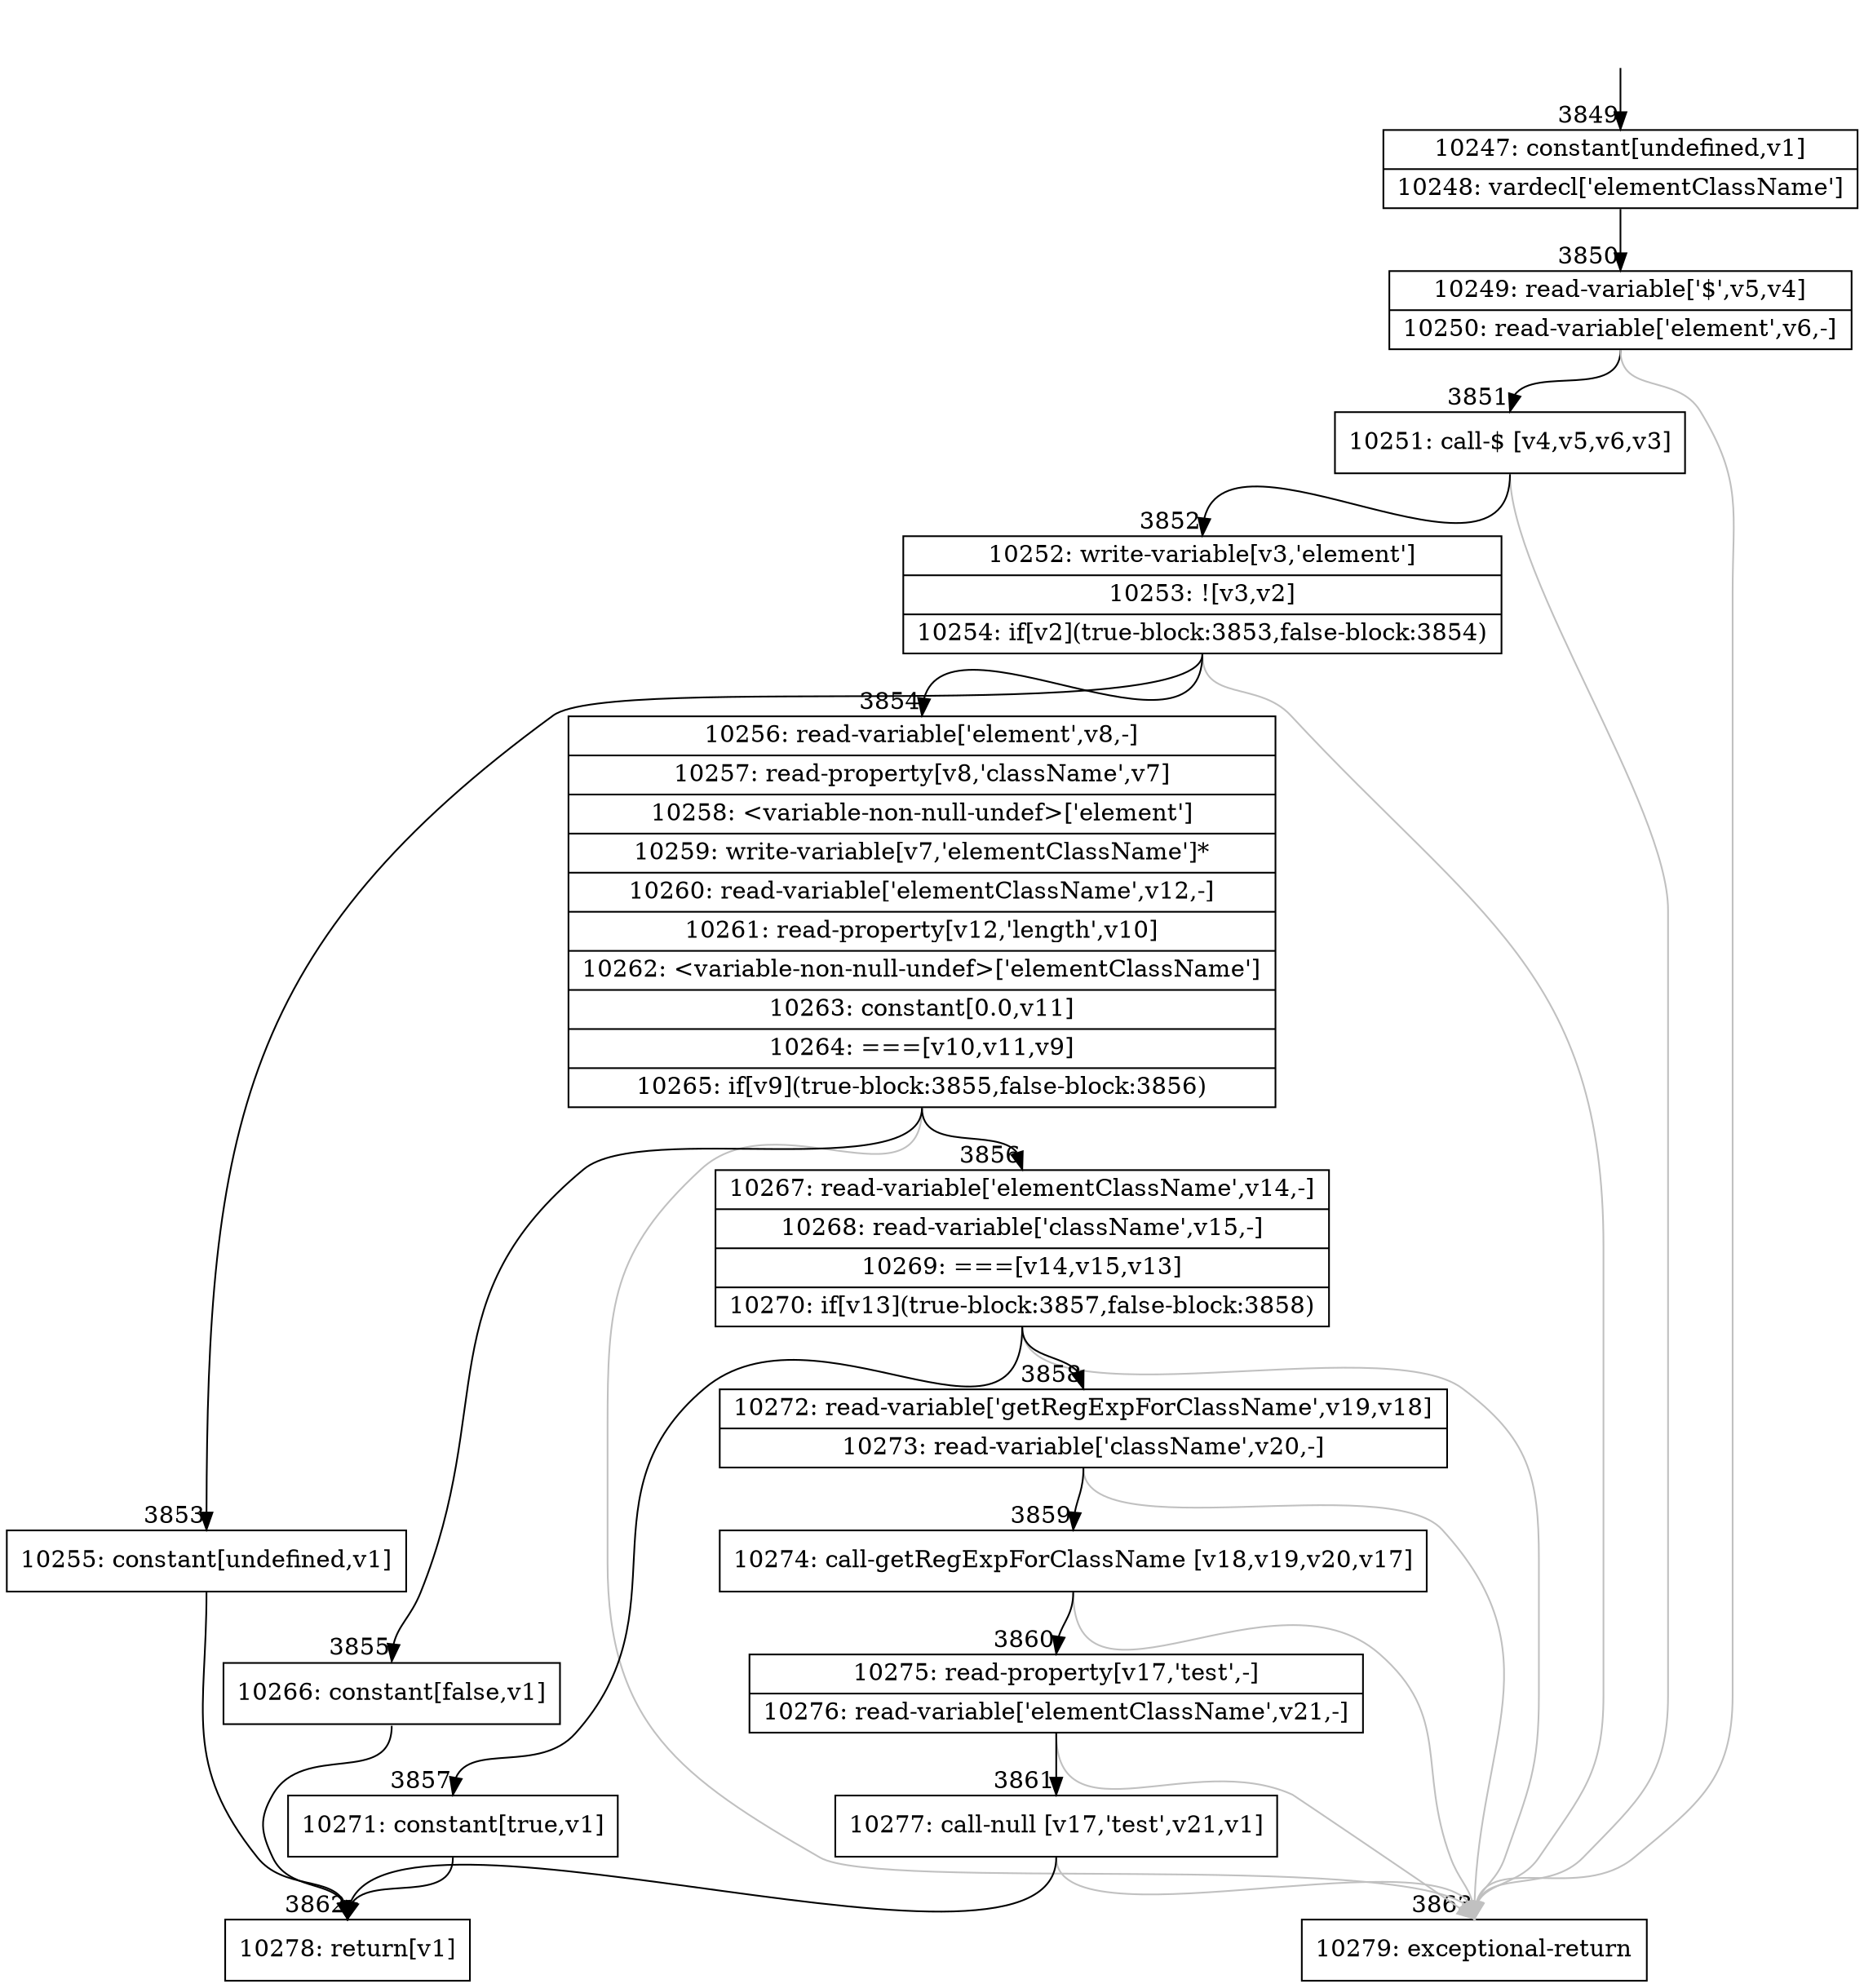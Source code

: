 digraph {
rankdir="TD"
BB_entry325[shape=none,label=""];
BB_entry325 -> BB3849 [tailport=s, headport=n, headlabel="    3849"]
BB3849 [shape=record label="{10247: constant[undefined,v1]|10248: vardecl['elementClassName']}" ] 
BB3849 -> BB3850 [tailport=s, headport=n, headlabel="      3850"]
BB3850 [shape=record label="{10249: read-variable['$',v5,v4]|10250: read-variable['element',v6,-]}" ] 
BB3850 -> BB3851 [tailport=s, headport=n, headlabel="      3851"]
BB3850 -> BB3863 [tailport=s, headport=n, color=gray, headlabel="      3863"]
BB3851 [shape=record label="{10251: call-$ [v4,v5,v6,v3]}" ] 
BB3851 -> BB3852 [tailport=s, headport=n, headlabel="      3852"]
BB3851 -> BB3863 [tailport=s, headport=n, color=gray]
BB3852 [shape=record label="{10252: write-variable[v3,'element']|10253: ![v3,v2]|10254: if[v2](true-block:3853,false-block:3854)}" ] 
BB3852 -> BB3853 [tailport=s, headport=n, headlabel="      3853"]
BB3852 -> BB3854 [tailport=s, headport=n, headlabel="      3854"]
BB3852 -> BB3863 [tailport=s, headport=n, color=gray]
BB3853 [shape=record label="{10255: constant[undefined,v1]}" ] 
BB3853 -> BB3862 [tailport=s, headport=n, headlabel="      3862"]
BB3854 [shape=record label="{10256: read-variable['element',v8,-]|10257: read-property[v8,'className',v7]|10258: \<variable-non-null-undef\>['element']|10259: write-variable[v7,'elementClassName']*|10260: read-variable['elementClassName',v12,-]|10261: read-property[v12,'length',v10]|10262: \<variable-non-null-undef\>['elementClassName']|10263: constant[0.0,v11]|10264: ===[v10,v11,v9]|10265: if[v9](true-block:3855,false-block:3856)}" ] 
BB3854 -> BB3855 [tailport=s, headport=n, headlabel="      3855"]
BB3854 -> BB3856 [tailport=s, headport=n, headlabel="      3856"]
BB3854 -> BB3863 [tailport=s, headport=n, color=gray]
BB3855 [shape=record label="{10266: constant[false,v1]}" ] 
BB3855 -> BB3862 [tailport=s, headport=n]
BB3856 [shape=record label="{10267: read-variable['elementClassName',v14,-]|10268: read-variable['className',v15,-]|10269: ===[v14,v15,v13]|10270: if[v13](true-block:3857,false-block:3858)}" ] 
BB3856 -> BB3857 [tailport=s, headport=n, headlabel="      3857"]
BB3856 -> BB3858 [tailport=s, headport=n, headlabel="      3858"]
BB3856 -> BB3863 [tailport=s, headport=n, color=gray]
BB3857 [shape=record label="{10271: constant[true,v1]}" ] 
BB3857 -> BB3862 [tailport=s, headport=n]
BB3858 [shape=record label="{10272: read-variable['getRegExpForClassName',v19,v18]|10273: read-variable['className',v20,-]}" ] 
BB3858 -> BB3859 [tailport=s, headport=n, headlabel="      3859"]
BB3858 -> BB3863 [tailport=s, headport=n, color=gray]
BB3859 [shape=record label="{10274: call-getRegExpForClassName [v18,v19,v20,v17]}" ] 
BB3859 -> BB3860 [tailport=s, headport=n, headlabel="      3860"]
BB3859 -> BB3863 [tailport=s, headport=n, color=gray]
BB3860 [shape=record label="{10275: read-property[v17,'test',-]|10276: read-variable['elementClassName',v21,-]}" ] 
BB3860 -> BB3861 [tailport=s, headport=n, headlabel="      3861"]
BB3860 -> BB3863 [tailport=s, headport=n, color=gray]
BB3861 [shape=record label="{10277: call-null [v17,'test',v21,v1]}" ] 
BB3861 -> BB3862 [tailport=s, headport=n]
BB3861 -> BB3863 [tailport=s, headport=n, color=gray]
BB3862 [shape=record label="{10278: return[v1]}" ] 
BB3863 [shape=record label="{10279: exceptional-return}" ] 
//#$~ 2863
}
